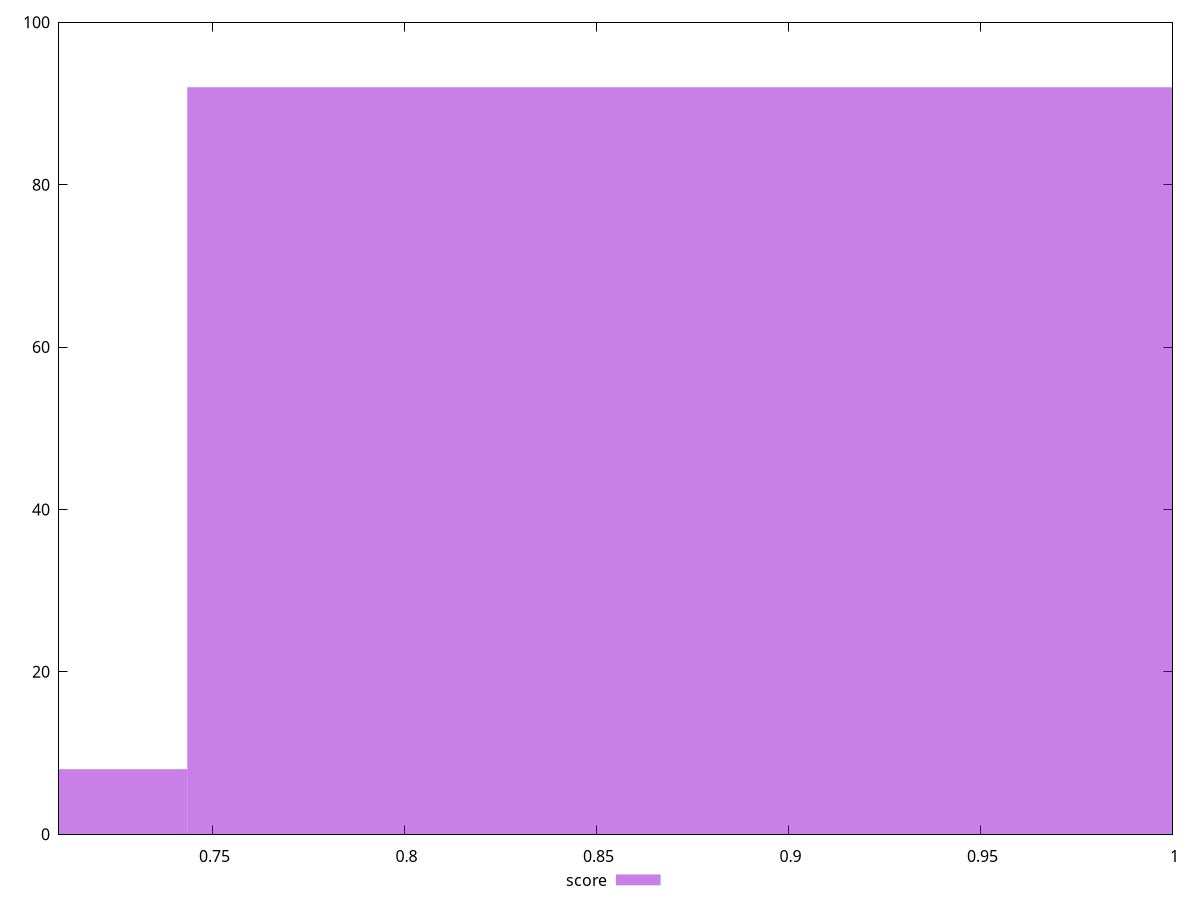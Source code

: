 reset

$score <<EOF
0.8920917273384346 92
0.594727818225623 8
EOF

set key outside below
set boxwidth 0.2973639091128115
set xrange [0.71:1]
set yrange [0:100]
set trange [0:100]
set style fill transparent solid 0.5 noborder
set terminal svg size 640, 490 enhanced background rgb 'white'
set output "reports/report_00027_2021-02-24T12-40-31.850Z/uses-rel-preconnect/samples/agenda/score/histogram.svg"

plot $score title "score" with boxes

reset
